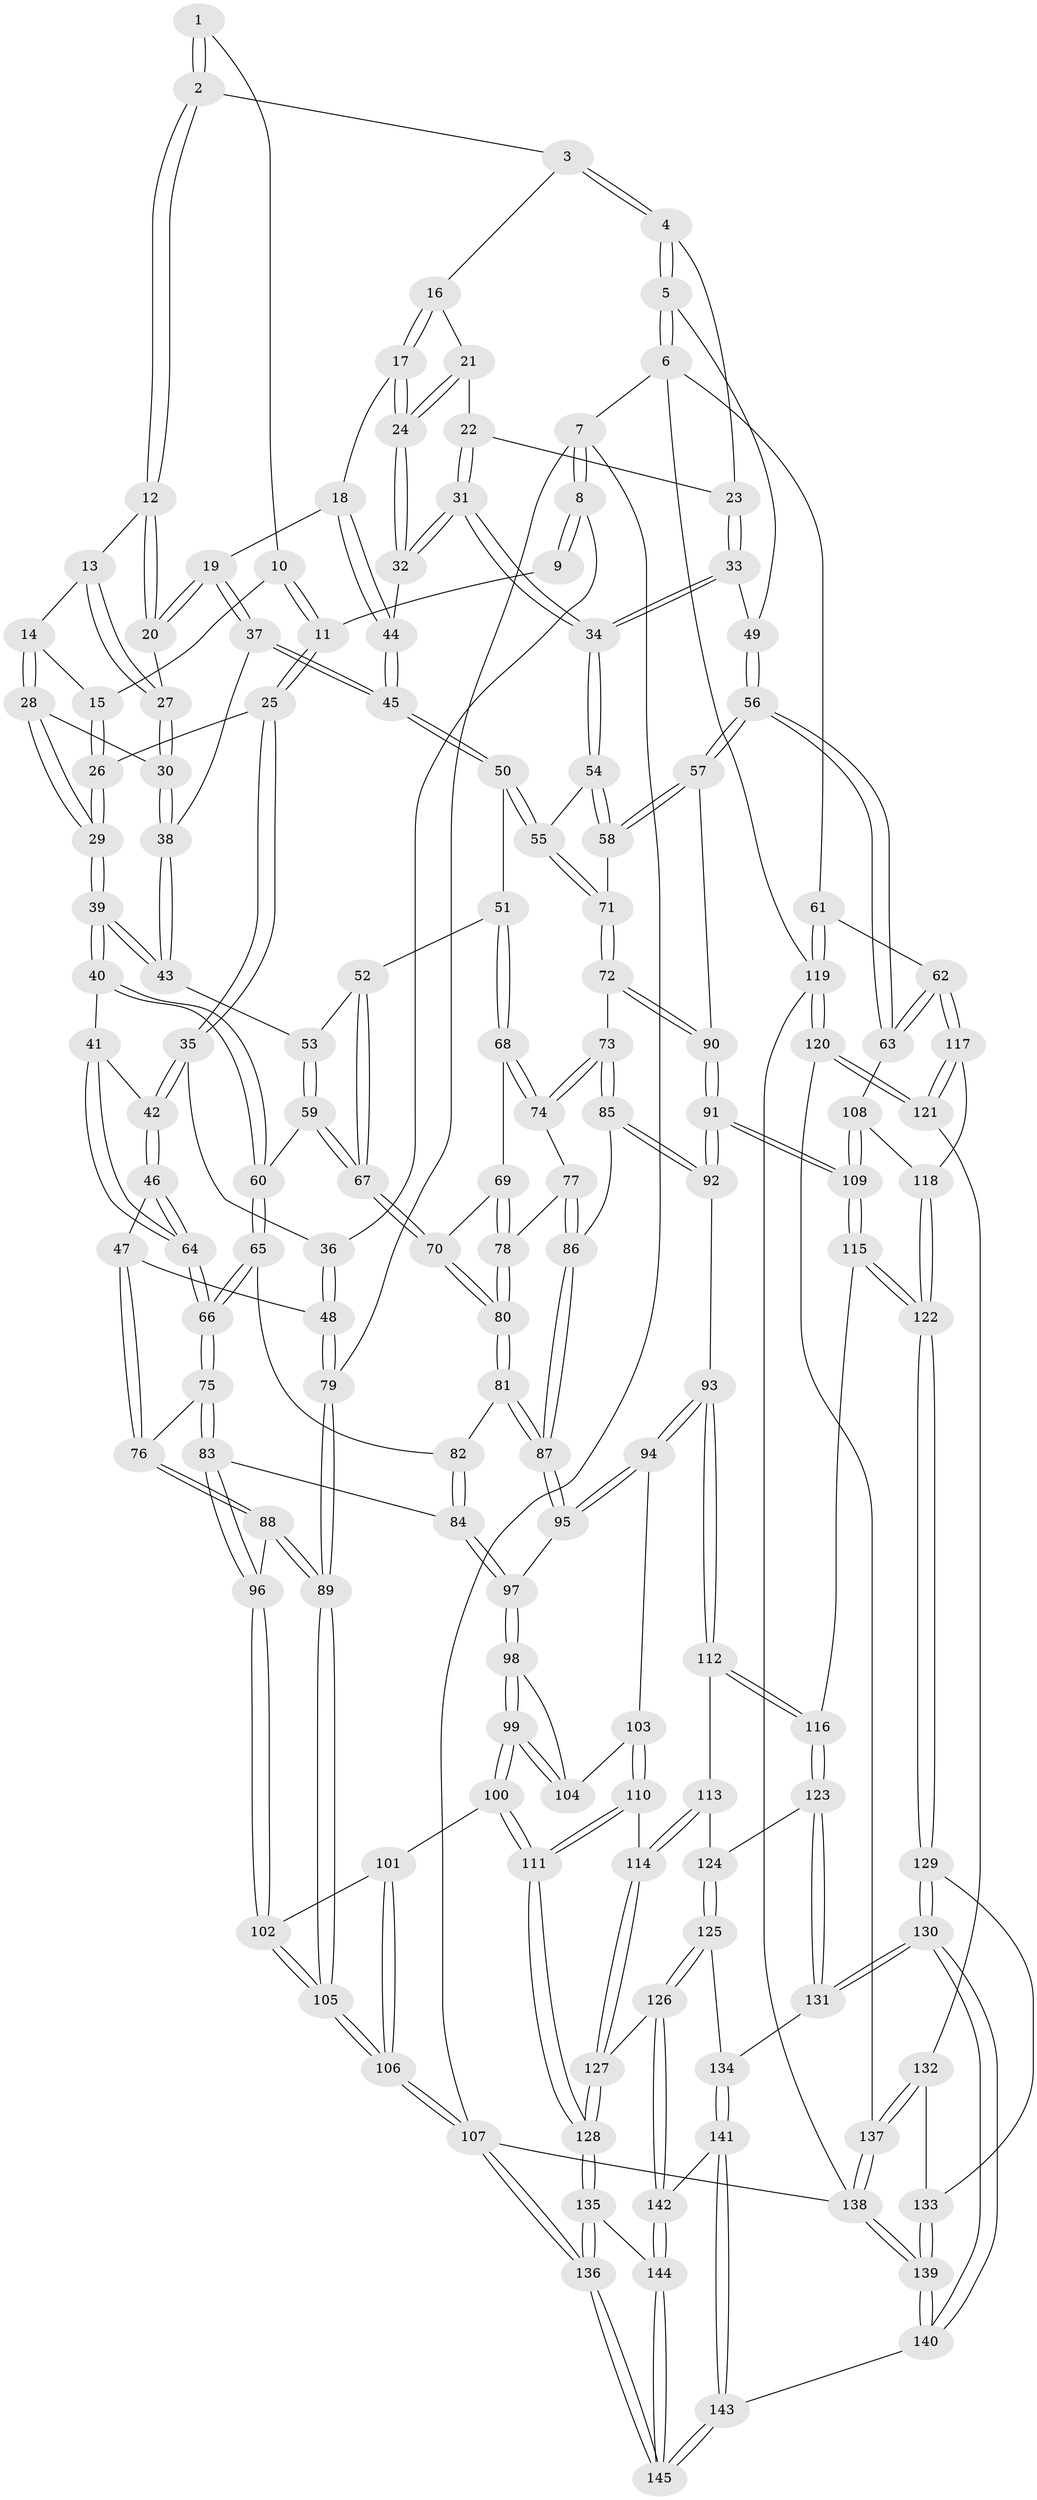 // coarse degree distribution, {3: 0.1111111111111111, 5: 0.36666666666666664, 6: 0.044444444444444446, 4: 0.4666666666666667, 7: 0.011111111111111112}
// Generated by graph-tools (version 1.1) at 2025/42/03/06/25 10:42:34]
// undirected, 145 vertices, 359 edges
graph export_dot {
graph [start="1"]
  node [color=gray90,style=filled];
  1 [pos="+0.40625848980023155+0"];
  2 [pos="+0.5166238995096998+0"];
  3 [pos="+0.5243357806277825+0"];
  4 [pos="+1+0"];
  5 [pos="+1+0"];
  6 [pos="+1+0"];
  7 [pos="+0+0"];
  8 [pos="+0+0"];
  9 [pos="+0.1374174710910334+0"];
  10 [pos="+0.37950854393964895+0"];
  11 [pos="+0.18839174579916665+0.0659024639623398"];
  12 [pos="+0.45948777686780246+0.0667118914544031"];
  13 [pos="+0.3990484277836218+0.07665158649144166"];
  14 [pos="+0.38110802284822026+0.06543625137455826"];
  15 [pos="+0.3506287113092927+0"];
  16 [pos="+0.5348325742663343+0"];
  17 [pos="+0.5503793954404528+0.009125357589240785"];
  18 [pos="+0.5266459907270885+0.11908153203196205"];
  19 [pos="+0.5154952082320694+0.1215849434275577"];
  20 [pos="+0.4603057765958338+0.10060806616218475"];
  21 [pos="+0.6530792979201611+0.04417744285185082"];
  22 [pos="+0.7450671320961397+0.06450348506717639"];
  23 [pos="+0.7564123324286567+0.05458844333598455"];
  24 [pos="+0.6478769478482028+0.13840284699368338"];
  25 [pos="+0.18619097110730232+0.0798664327600214"];
  26 [pos="+0.27677895512443756+0.08849767078035063"];
  27 [pos="+0.43830679091721436+0.11064637422921107"];
  28 [pos="+0.36945668568755025+0.13050500488597472"];
  29 [pos="+0.3127156692357541+0.18464450236487498"];
  30 [pos="+0.426813828757445+0.13826047656446755"];
  31 [pos="+0.6738849537199793+0.16989010373793512"];
  32 [pos="+0.6537747552520305+0.15781306154981298"];
  33 [pos="+0.8060190751186757+0.18106169804098599"];
  34 [pos="+0.6794057409768793+0.18047291674161636"];
  35 [pos="+0.1474748402958165+0.10639854237508907"];
  36 [pos="+0.1125924463754186+0.0898924923335902"];
  37 [pos="+0.45911223803855516+0.18513025322329815"];
  38 [pos="+0.443577814213261+0.18779557115289916"];
  39 [pos="+0.3120554167835408+0.19147801443244258"];
  40 [pos="+0.3070968814949153+0.19793611216350465"];
  41 [pos="+0.3046509007476583+0.19904811858241736"];
  42 [pos="+0.15678207779863546+0.17192773337141923"];
  43 [pos="+0.42187610054316+0.21167989987742075"];
  44 [pos="+0.569883695192993+0.15954436508095757"];
  45 [pos="+0.5316004019468313+0.22495118898250904"];
  46 [pos="+0.12431637126720264+0.246778384770477"];
  47 [pos="+0.030894483843177042+0.26746310365235154"];
  48 [pos="+0+0.24766795767411184"];
  49 [pos="+0.8294265770965242+0.18713152266843938"];
  50 [pos="+0.53607705734736+0.28199397261005177"];
  51 [pos="+0.49762169732439426+0.28827573409052687"];
  52 [pos="+0.4650311419871163+0.2700336523828608"];
  53 [pos="+0.4260799258153929+0.22963601042740672"];
  54 [pos="+0.6773526338838701+0.21079338974868203"];
  55 [pos="+0.5582042680208498+0.29734351990733815"];
  56 [pos="+0.9021211962353564+0.39587006946670805"];
  57 [pos="+0.8386332886685827+0.39318652469526255"];
  58 [pos="+0.7229384331902222+0.3083363887348384"];
  59 [pos="+0.37101552113490477+0.31854473009716816"];
  60 [pos="+0.3619054723815186+0.31754818795589246"];
  61 [pos="+1+0.4109615125336242"];
  62 [pos="+0.9971243565908902+0.4313402718146753"];
  63 [pos="+0.9809182836107028+0.42961005706430644"];
  64 [pos="+0.21009217824091844+0.3256616136943454"];
  65 [pos="+0.34779696323033427+0.3271257638196126"];
  66 [pos="+0.21042324894452816+0.3268381550685918"];
  67 [pos="+0.38108784726068407+0.32439243986804417"];
  68 [pos="+0.46954864733401697+0.3232360154030645"];
  69 [pos="+0.44012941894521534+0.3408994213196483"];
  70 [pos="+0.38926847918072977+0.33160172473829574"];
  71 [pos="+0.5818600847490155+0.35843588417486466"];
  72 [pos="+0.5781579495814907+0.3852103227269736"];
  73 [pos="+0.5638567338811178+0.39916937957524284"];
  74 [pos="+0.494588010090067+0.3729351712640411"];
  75 [pos="+0.20268206383272516+0.3929714762347215"];
  76 [pos="+0.08808479077060329+0.39152966677177303"];
  77 [pos="+0.45769267149759857+0.3812102034438717"];
  78 [pos="+0.4527774056492408+0.3802155142740909"];
  79 [pos="+0+0.24930582656817246"];
  80 [pos="+0.4032515105254292+0.448507053407141"];
  81 [pos="+0.4024111839331397+0.452259159501908"];
  82 [pos="+0.3353257683052938+0.3685483069380486"];
  83 [pos="+0.21839959988625535+0.4318898797050776"];
  84 [pos="+0.2665534908712213+0.4470263637922723"];
  85 [pos="+0.555016359842435+0.41479487130305454"];
  86 [pos="+0.48370066111084403+0.4123642349677999"];
  87 [pos="+0.40215003202958627+0.4592713442468089"];
  88 [pos="+0.009169605627130253+0.48929178952894714"];
  89 [pos="+0+0.48788453684198935"];
  90 [pos="+0.7089143897073923+0.4592753337275323"];
  91 [pos="+0.653812049684808+0.5587338189068827"];
  92 [pos="+0.5356031265494473+0.48850209856256954"];
  93 [pos="+0.4663106439108652+0.5265288877086723"];
  94 [pos="+0.4367233584977043+0.5160955542593704"];
  95 [pos="+0.4016261737918828+0.46161758940833214"];
  96 [pos="+0.1359257061698307+0.5519999037154912"];
  97 [pos="+0.2850061200695715+0.4602979604414256"];
  98 [pos="+0.2873356175576201+0.47566148070543646"];
  99 [pos="+0.28778149167212375+0.5983897632533656"];
  100 [pos="+0.2189808709470272+0.7093761228914026"];
  101 [pos="+0.21310199689109408+0.7058701738173092"];
  102 [pos="+0.16701353309027628+0.6539210385580603"];
  103 [pos="+0.39277241589561934+0.5534341974253734"];
  104 [pos="+0.3647470415033178+0.5600730893003367"];
  105 [pos="+0+0.6754017044821353"];
  106 [pos="+0+0.9798621434816125"];
  107 [pos="+0+1"];
  108 [pos="+0.8942971044600455+0.5134598673249775"];
  109 [pos="+0.6635867966993798+0.6526064724637128"];
  110 [pos="+0.39079292762034074+0.5909012785437506"];
  111 [pos="+0.23226373924796248+0.7271123828076759"];
  112 [pos="+0.4984430634513786+0.6295884495347921"];
  113 [pos="+0.4458108948255412+0.6887571164528831"];
  114 [pos="+0.4099860141199897+0.6990120995239281"];
  115 [pos="+0.662418937709629+0.6576938954712903"];
  116 [pos="+0.6620993736712538+0.6578258900388904"];
  117 [pos="+0.9091649036563771+0.7269399921820816"];
  118 [pos="+0.8014839122109878+0.6910770868309024"];
  119 [pos="+1+0.8180044882301869"];
  120 [pos="+1+0.7996557816497228"];
  121 [pos="+0.9135940415047119+0.7388934329016144"];
  122 [pos="+0.7184843355527898+0.7055889220633703"];
  123 [pos="+0.5867571365516624+0.7569286008929126"];
  124 [pos="+0.4824719552498469+0.7257311992912924"];
  125 [pos="+0.49459270569390607+0.8263987918926168"];
  126 [pos="+0.3478996386970884+0.8067292421450352"];
  127 [pos="+0.30503661219022354+0.7612353414092148"];
  128 [pos="+0.24711452417464463+0.7487122418459923"];
  129 [pos="+0.7450155084617969+0.810284931071241"];
  130 [pos="+0.6754152223937028+0.9147487956700344"];
  131 [pos="+0.5695379037526883+0.8283138104318448"];
  132 [pos="+0.8270403381328492+0.8280499338657501"];
  133 [pos="+0.7849771340073916+0.8195560604684573"];
  134 [pos="+0.5231860296033054+0.8429269472781098"];
  135 [pos="+0.222905111336094+0.8023019337775205"];
  136 [pos="+0+1"];
  137 [pos="+0.8873783350723728+0.9251699316962914"];
  138 [pos="+0.8649498786100052+1"];
  139 [pos="+0.8395076701582461+1"];
  140 [pos="+0.6972455736532511+1"];
  141 [pos="+0.47965272332965336+0.954392392464099"];
  142 [pos="+0.383230734687629+0.9094794437077615"];
  143 [pos="+0.578866104558621+1"];
  144 [pos="+0.31883522917535967+0.9990425522726238"];
  145 [pos="+0.24078428838032648+1"];
  1 -- 2;
  1 -- 2;
  1 -- 10;
  2 -- 3;
  2 -- 12;
  2 -- 12;
  3 -- 4;
  3 -- 4;
  3 -- 16;
  4 -- 5;
  4 -- 5;
  4 -- 23;
  5 -- 6;
  5 -- 6;
  5 -- 49;
  6 -- 7;
  6 -- 61;
  6 -- 119;
  7 -- 8;
  7 -- 8;
  7 -- 79;
  7 -- 107;
  8 -- 9;
  8 -- 9;
  8 -- 36;
  9 -- 11;
  10 -- 11;
  10 -- 11;
  10 -- 15;
  11 -- 25;
  11 -- 25;
  12 -- 13;
  12 -- 20;
  12 -- 20;
  13 -- 14;
  13 -- 27;
  13 -- 27;
  14 -- 15;
  14 -- 28;
  14 -- 28;
  15 -- 26;
  15 -- 26;
  16 -- 17;
  16 -- 17;
  16 -- 21;
  17 -- 18;
  17 -- 24;
  17 -- 24;
  18 -- 19;
  18 -- 44;
  18 -- 44;
  19 -- 20;
  19 -- 20;
  19 -- 37;
  19 -- 37;
  20 -- 27;
  21 -- 22;
  21 -- 24;
  21 -- 24;
  22 -- 23;
  22 -- 31;
  22 -- 31;
  23 -- 33;
  23 -- 33;
  24 -- 32;
  24 -- 32;
  25 -- 26;
  25 -- 35;
  25 -- 35;
  26 -- 29;
  26 -- 29;
  27 -- 30;
  27 -- 30;
  28 -- 29;
  28 -- 29;
  28 -- 30;
  29 -- 39;
  29 -- 39;
  30 -- 38;
  30 -- 38;
  31 -- 32;
  31 -- 32;
  31 -- 34;
  31 -- 34;
  32 -- 44;
  33 -- 34;
  33 -- 34;
  33 -- 49;
  34 -- 54;
  34 -- 54;
  35 -- 36;
  35 -- 42;
  35 -- 42;
  36 -- 48;
  36 -- 48;
  37 -- 38;
  37 -- 45;
  37 -- 45;
  38 -- 43;
  38 -- 43;
  39 -- 40;
  39 -- 40;
  39 -- 43;
  39 -- 43;
  40 -- 41;
  40 -- 60;
  40 -- 60;
  41 -- 42;
  41 -- 64;
  41 -- 64;
  42 -- 46;
  42 -- 46;
  43 -- 53;
  44 -- 45;
  44 -- 45;
  45 -- 50;
  45 -- 50;
  46 -- 47;
  46 -- 64;
  46 -- 64;
  47 -- 48;
  47 -- 76;
  47 -- 76;
  48 -- 79;
  48 -- 79;
  49 -- 56;
  49 -- 56;
  50 -- 51;
  50 -- 55;
  50 -- 55;
  51 -- 52;
  51 -- 68;
  51 -- 68;
  52 -- 53;
  52 -- 67;
  52 -- 67;
  53 -- 59;
  53 -- 59;
  54 -- 55;
  54 -- 58;
  54 -- 58;
  55 -- 71;
  55 -- 71;
  56 -- 57;
  56 -- 57;
  56 -- 63;
  56 -- 63;
  57 -- 58;
  57 -- 58;
  57 -- 90;
  58 -- 71;
  59 -- 60;
  59 -- 67;
  59 -- 67;
  60 -- 65;
  60 -- 65;
  61 -- 62;
  61 -- 119;
  61 -- 119;
  62 -- 63;
  62 -- 63;
  62 -- 117;
  62 -- 117;
  63 -- 108;
  64 -- 66;
  64 -- 66;
  65 -- 66;
  65 -- 66;
  65 -- 82;
  66 -- 75;
  66 -- 75;
  67 -- 70;
  67 -- 70;
  68 -- 69;
  68 -- 74;
  68 -- 74;
  69 -- 70;
  69 -- 78;
  69 -- 78;
  70 -- 80;
  70 -- 80;
  71 -- 72;
  71 -- 72;
  72 -- 73;
  72 -- 90;
  72 -- 90;
  73 -- 74;
  73 -- 74;
  73 -- 85;
  73 -- 85;
  74 -- 77;
  75 -- 76;
  75 -- 83;
  75 -- 83;
  76 -- 88;
  76 -- 88;
  77 -- 78;
  77 -- 86;
  77 -- 86;
  78 -- 80;
  78 -- 80;
  79 -- 89;
  79 -- 89;
  80 -- 81;
  80 -- 81;
  81 -- 82;
  81 -- 87;
  81 -- 87;
  82 -- 84;
  82 -- 84;
  83 -- 84;
  83 -- 96;
  83 -- 96;
  84 -- 97;
  84 -- 97;
  85 -- 86;
  85 -- 92;
  85 -- 92;
  86 -- 87;
  86 -- 87;
  87 -- 95;
  87 -- 95;
  88 -- 89;
  88 -- 89;
  88 -- 96;
  89 -- 105;
  89 -- 105;
  90 -- 91;
  90 -- 91;
  91 -- 92;
  91 -- 92;
  91 -- 109;
  91 -- 109;
  92 -- 93;
  93 -- 94;
  93 -- 94;
  93 -- 112;
  93 -- 112;
  94 -- 95;
  94 -- 95;
  94 -- 103;
  95 -- 97;
  96 -- 102;
  96 -- 102;
  97 -- 98;
  97 -- 98;
  98 -- 99;
  98 -- 99;
  98 -- 104;
  99 -- 100;
  99 -- 100;
  99 -- 104;
  99 -- 104;
  100 -- 101;
  100 -- 111;
  100 -- 111;
  101 -- 102;
  101 -- 106;
  101 -- 106;
  102 -- 105;
  102 -- 105;
  103 -- 104;
  103 -- 110;
  103 -- 110;
  105 -- 106;
  105 -- 106;
  106 -- 107;
  106 -- 107;
  107 -- 136;
  107 -- 136;
  107 -- 138;
  108 -- 109;
  108 -- 109;
  108 -- 118;
  109 -- 115;
  109 -- 115;
  110 -- 111;
  110 -- 111;
  110 -- 114;
  111 -- 128;
  111 -- 128;
  112 -- 113;
  112 -- 116;
  112 -- 116;
  113 -- 114;
  113 -- 114;
  113 -- 124;
  114 -- 127;
  114 -- 127;
  115 -- 116;
  115 -- 122;
  115 -- 122;
  116 -- 123;
  116 -- 123;
  117 -- 118;
  117 -- 121;
  117 -- 121;
  118 -- 122;
  118 -- 122;
  119 -- 120;
  119 -- 120;
  119 -- 138;
  120 -- 121;
  120 -- 121;
  120 -- 137;
  121 -- 132;
  122 -- 129;
  122 -- 129;
  123 -- 124;
  123 -- 131;
  123 -- 131;
  124 -- 125;
  124 -- 125;
  125 -- 126;
  125 -- 126;
  125 -- 134;
  126 -- 127;
  126 -- 142;
  126 -- 142;
  127 -- 128;
  127 -- 128;
  128 -- 135;
  128 -- 135;
  129 -- 130;
  129 -- 130;
  129 -- 133;
  130 -- 131;
  130 -- 131;
  130 -- 140;
  130 -- 140;
  131 -- 134;
  132 -- 133;
  132 -- 137;
  132 -- 137;
  133 -- 139;
  133 -- 139;
  134 -- 141;
  134 -- 141;
  135 -- 136;
  135 -- 136;
  135 -- 144;
  136 -- 145;
  136 -- 145;
  137 -- 138;
  137 -- 138;
  138 -- 139;
  138 -- 139;
  139 -- 140;
  139 -- 140;
  140 -- 143;
  141 -- 142;
  141 -- 143;
  141 -- 143;
  142 -- 144;
  142 -- 144;
  143 -- 145;
  143 -- 145;
  144 -- 145;
  144 -- 145;
}

